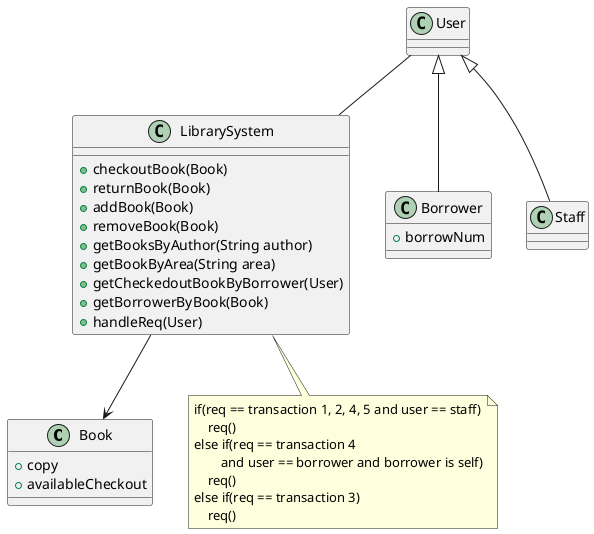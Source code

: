 @startuml init4

class Book{
    + copy
    + availableCheckout
}

class LibrarySystem{
    + checkoutBook(Book)
    + returnBook(Book)
    + addBook(Book)
    + removeBook(Book)
    + getBooksByAuthor(String author)
    + getBookByArea(String area)
    + getCheckedoutBookByBorrower(User)
    + getBorrowerByBook(Book)
    + handleReq(User)
}

LibrarySystem --> Book

class User{

}

together{
    class Staff{

    }

    class Borrower{
        + borrowNum
    }
}

User -- LibrarySystem
User <|-- Staff
User <|-- Borrower

note bottom of LibrarySystem
if(req == transaction 1, 2, 4, 5 and user == staff)
    req()
else if(req == transaction 4 
        and user == borrower and borrower is self)
    req()
else if(req == transaction 3)
    req()
end note

@enduml